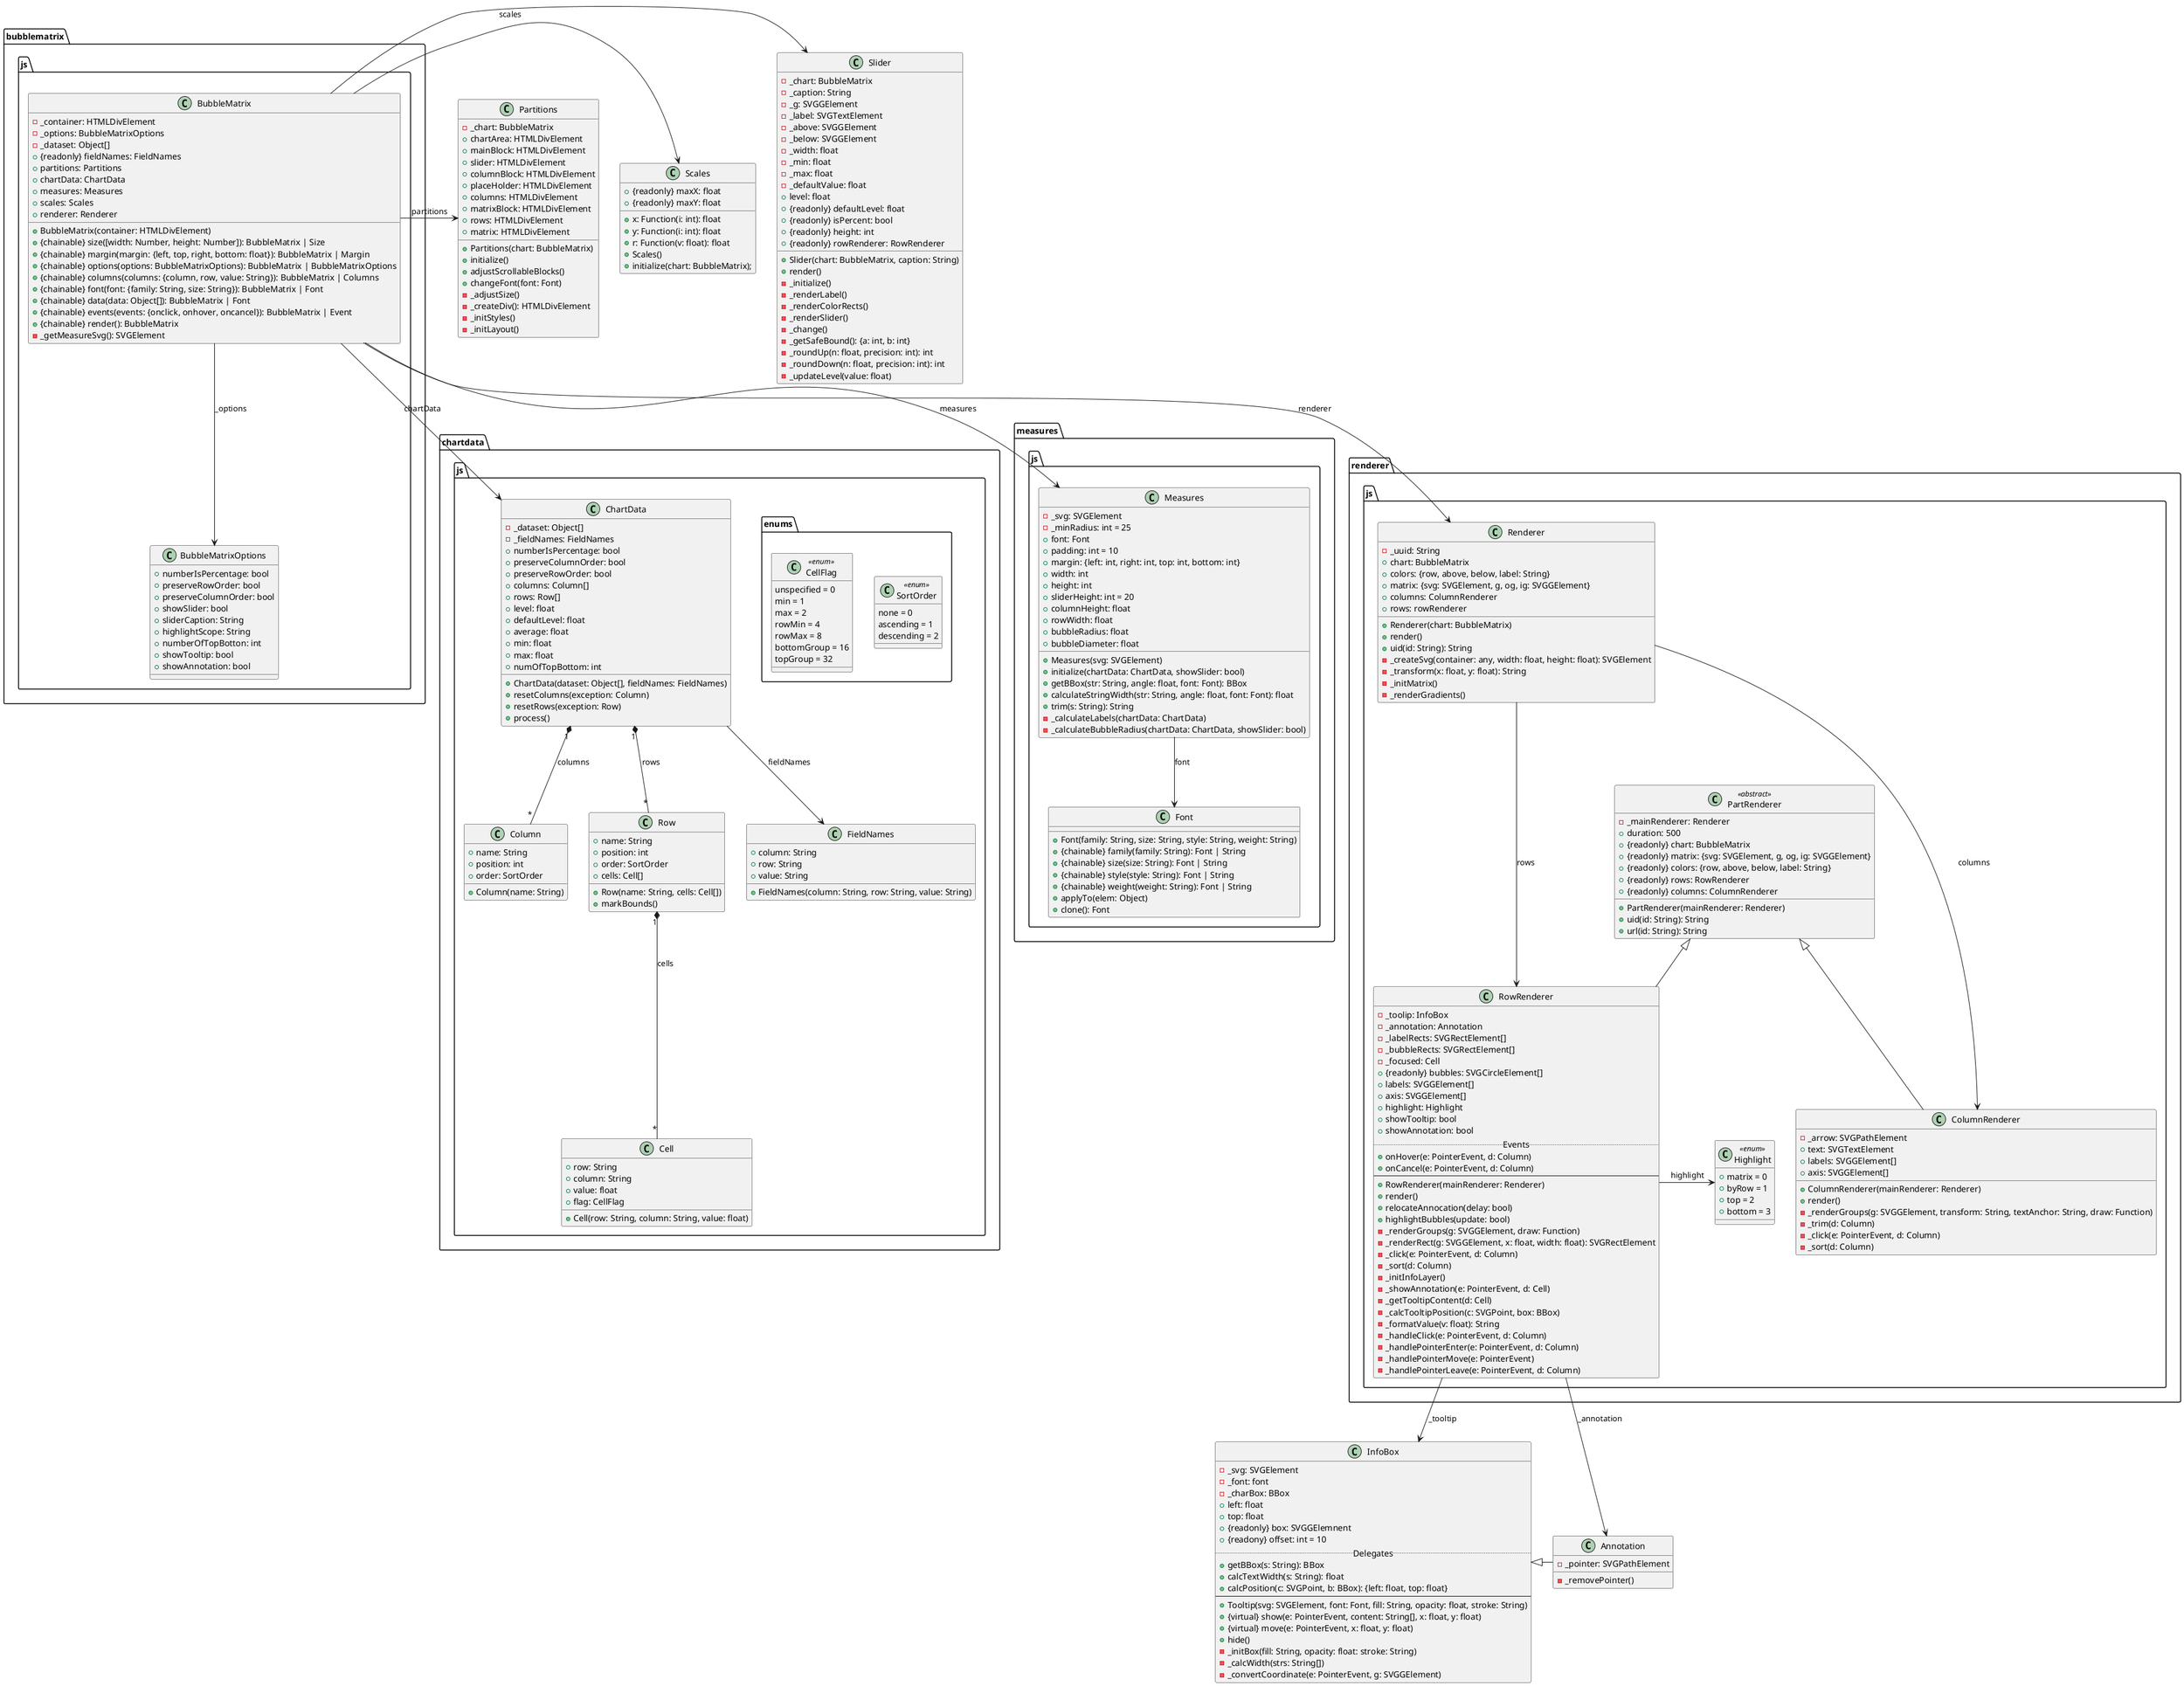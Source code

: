 @startuml

namespace bubblematrix.js {
	class BubbleMatrix {
		-_container: HTMLDivElement
		-_options: BubbleMatrixOptions
		-_dataset: Object[]
		+{readonly} fieldNames: FieldNames
		+partitions: Partitions
		+chartData: ChartData
		+measures: Measures
		+scales: Scales
		+renderer: Renderer
		+BubbleMatrix(container: HTMLDivElement)
		+{chainable} size([width: Number, height: Number]): BubbleMatrix | Size
		+{chainable} margin(margin: {left, top, right, bottom: float}): BubbleMatrix | Margin
		+{chainable} options(options: BubbleMatrixOptions): BubbleMatrix | BubbleMatrixOptions
		+{chainable} columns(columns: {column, row, value: String}): BubbleMatrix | Columns
		+{chainable} font(font: {family: String, size: String}): BubbleMatrix | Font
		+{chainable} data(data: Object[]): BubbleMatrix | Font
		+{chainable} events(events: {onclick, onhover, oncancel}): BubbleMatrix | Event
		+{chainable} render(): BubbleMatrix
		-_getMeasureSvg(): SVGElement
	}

	BubbleMatrix --> BubbleMatrixOptions : _options
	class BubbleMatrixOptions {
		+numberIsPercentage: bool
		+preserveRowOrder: bool
		+preserveColumnOrder: bool
		+showSlider: bool
		+sliderCaption: String
		+highlightScope: String
		+numberOfTopBotton: int
		+showTooltip: bool
		+showAnnotation: bool
	}
}

bubblematrix.js.BubbleMatrix --> chartdata.js.ChartData : chartData
bubblematrix.js.BubbleMatrix --> measures.js.Measures : measures
bubblematrix.js.BubbleMatrix --> renderer.js.Renderer : renderer
bubblematrix.js.BubbleMatrix -> Partitions : partitions
bubblematrix.js.BubbleMatrix -> Scales : scales
bubblematrix.js.BubbleMatrix -> Slider
namespace chartdata.js {
	class ChartData {
		-_dataset: Object[]
		-_fieldNames: FieldNames
		+numberIsPercentage: bool
		+preserveColumnOrder: bool
		+preserveRowOrder: bool
		+columns: Column[]
		+rows: Row[]
		+level: float
		+defaultLevel: float
		+average: float
		+min: float
		+max: float
		+numOfTopBottom: int
		+ChartData(dataset: Object[], fieldNames: FieldNames)
		+resetColumns(exception: Column)
		+resetRows(exception: Row)
		+process()
	}

	ChartData "1" *-- "*" Column : columns
	ChartData "1" *-- "*" Row : rows
	ChartData --> FieldNames : fieldNames
	Row "1" *-- "*" Cell : cells
	class Column {
		+name: String
		+position: int
		+order: SortOrder
		+Column(name: String)
	}

	class Row {
		+name: String
		+position: int
		+order: SortOrder
		+cells: Cell[]
		+Row(name: String, cells: Cell[])
		+markBounds()
	}

	class Cell {
		+row: String
		+column: String
		+value: float
		+flag: CellFlag
		+Cell(row: String, column: String, value: float)
	}

	class FieldNames {
		+column: String
		+row: String
		+value: String
		+FieldNames(column: String, row: String, value: String)
	}

	namespace enums {
		class SortOrder <<enum>> {
			none = 0
			ascending = 1
			descending = 2
		}

		class CellFlag <<enum>> {
			unspecified = 0
			min = 1
			max = 2
			rowMin = 4
			rowMax = 8
			bottomGroup = 16
			topGroup = 32
		}
	}
}

namespace measures.js {
	class Measures {
		-_svg: SVGElement
		-_minRadius: int = 25
		+font: Font
		+padding: int = 10
		+margin: {left: int, right: int, top: int, bottom: int}
		+width: int
		+height: int
		+sliderHeight: int = 20
		+columnHeight: float
		+rowWidth: float
		+bubbleRadius: float
		+bubbleDiameter: float
		+Measures(svg: SVGElement)
		+initialize(chartData: ChartData, showSlider: bool)
		+getBBox(str: String, angle: float, font: Font): BBox
		+calculateStringWidth(str: String, angle: float, font: Font): float
		+trim(s: String): String
		-_calculateLabels(chartData: ChartData)
		-_calculateBubbleRadius(chartData: ChartData, showSlider: bool)
	}
	
	Measures --> Font : font
	class Font {
		+Font(family: String, size: String, style: String, weight: String)
		+{chainable} family(family: String): Font | String
		+{chainable} size(size: String): Font | String
		+{chainable} style(style: String): Font | String
		+{chainable} weight(weight: String): Font | String
		+applyTo(elem: Object)
		+clone(): Font
	}
}

class Scales {
	+x: Function(i: int): float
	+y: Function(i: int): float
	+r: Function(v: float): float
	+{readonly} maxX: float
	+{readonly} maxY: float
	+Scales()
	+initialize(chart: BubbleMatrix);
}

class Partitions {
	-_chart: BubbleMatrix
	+chartArea: HTMLDivElement
	+mainBlock: HTMLDivElement
	+slider: HTMLDivElement
	+columnBlock: HTMLDivElement
	+placeHolder: HTMLDivElement
	+columns: HTMLDivElement
	+matrixBlock: HTMLDivElement
	+rows: HTMLDivElement
	+matrix: HTMLDivElement
	+Partitions(chart: BubbleMatrix)
	+initialize()
	+adjustScrollableBlocks()
	+changeFont(font: Font)
	-_adjustSize()
	-_createDiv(): HTMLDivElement
	-_initStyles()
	-_initLayout()
}

class Slider {
	-_chart: BubbleMatrix
	-_caption: String
	-_g: SVGGElement
	-_label: SVGTextElement
	-_above: SVGGElement
	-_below: SVGGElement
	-_width: float
	-_min: float
	-_max: float
	-_defaultValue: float
	+level: float
	+{readonly} defaultLevel: float
	+{readonly} isPercent: bool
	+{readonly} height: int
	+{readonly} rowRenderer: RowRenderer
	+Slider(chart: BubbleMatrix, caption: String)
	+render()
	-_initialize()
	-_renderLabel()
	-_renderColorRects()
	-_renderSlider()
	-_change()
	-_getSafeBound(): {a: int, b: int}
	-_roundUp(n: float, precision: int): int
	-_roundDown(n: float, precision: int): int
	-_updateLevel(value: float)	
}

namespace renderer.js {
	class Renderer {
		-_uuid: String
		+chart: BubbleMatrix
		+colors: {row, above, below, label: String}
		+matrix: {svg: SVGElement, g, og, ig: SVGGElement}
		+columns: ColumnRenderer
		+rows: rowRenderer	
		+Renderer(chart: BubbleMatrix)
		+render()
		+uid(id: String): String
		-_createSvg(container: any, width: float, height: float): SVGElement
		-_transform(x: float, y: float): String
		-_initMatrix()
		-_renderGradients()
	}

	Renderer ---> ColumnRenderer : columns
	Renderer ---> RowRenderer : rows
	PartRenderer <|-- ColumnRenderer
	PartRenderer <|-- RowRenderer
	class PartRenderer <<abstract>> {
		-_mainRenderer: Renderer
		+duration: 500
		+{readonly} chart: BubbleMatrix
		+{readonly} matrix: {svg: SVGElement, g, og, ig: SVGGElement}
		+{readonly} colors: {row, above, below, label: String}
		+{readonly} rows: RowRenderer
		+{readonly} columns: ColumnRenderer
		+PartRenderer(mainRenderer: Renderer)
		+uid(id: String): String
		+url(id: String): String
	}

	class ColumnRenderer {
		-_arrow: SVGPathElement
		+text: SVGTextElement
		+labels: SVGGElement[]
		+axis: SVGGElement[]
		+ColumnRenderer(mainRenderer: Renderer)
		+render()
		-_renderGroups(g: SVGGElement, transform: String, textAnchor: String, draw: Function)
		-_trim(d: Column)
		-_click(e: PointerEvent, d: Column)
		-_sort(d: Column)
	}

	class RowRenderer {
		-_toolip: InfoBox
		-_annotation: Annotation
		-_labelRects: SVGRectElement[]
		-_bubbleRects: SVGRectElement[]		
		-_focused: Cell
		+{readonly} bubbles: SVGCircleElement[]
		+labels: SVGGElement[]
		+axis: SVGGElement[]
		+highlight: Highlight
		+showTooltip: bool
		+showAnnotation: bool
		..Events..
		+onHover(e: PointerEvent, d: Column)
		+onCancel(e: PointerEvent, d: Column)
		--
		+RowRenderer(mainRenderer: Renderer)
		+render()
		+relocateAnnocation(delay: bool)
		+highlightBubbles(update: bool)
		-_renderGroups(g: SVGGElement, draw: Function)
		-_renderRect(g: SVGGElement, x: float, width: float): SVGRectElement
		-_click(e: PointerEvent, d: Column)
		-_sort(d: Column)
		-_initInfoLayer()
		-_showAnnotation(e: PointerEvent, d: Cell)
		-_getTooltipContent(d: Cell)
		-_calcTooltipPosition(c: SVGPoint, box: BBox)
		-_formatValue(v: float): String
		-_handleClick(e: PointerEvent, d: Column)
		-_handlePointerEnter(e: PointerEvent, d: Column)
		-_handlePointerMove(e: PointerEvent)
		-_handlePointerLeave(e: PointerEvent, d: Column)
	}

	RowRenderer -> Highlight : highlight
	class Highlight <<enum>> {
		+matrix = 0
		+byRow = 1
		+top = 2
		+bottom = 3
	}
}

renderer.js.RowRenderer --> InfoBox : _tooltip
renderer.js.RowRenderer --> Annotation : _annotation
class InfoBox {
	-_svg: SVGElement
	-_font: font
	-_charBox: BBox	
	+left: float
	+top: float
	+{readonly} box: SVGGElemnent
	+{readony} offset: int = 10
	..Delegates..
	+getBBox(s: String): BBox
	+calcTextWidth(s: String): float
	+calcPosition(c: SVGPoint, b: BBox): {left: float, top: float}
	--
	+Tooltip(svg: SVGElement, font: Font, fill: String, opacity: float, stroke: String)
	+{virtual} show(e: PointerEvent, content: String[], x: float, y: float)
	+{virtual} move(e: PointerEvent, x: float, y: float)
	+hide()
	-_initBox(fill: String, opacity: float: stroke: String)
	-_calcWidth(strs: String[])
	-_convertCoordinate(e: PointerEvent, g: SVGGElement)
}

InfoBox <|- Annotation
class Annotation {
	-_pointer: SVGPathElement
	-_removePointer()
}

@enduml
